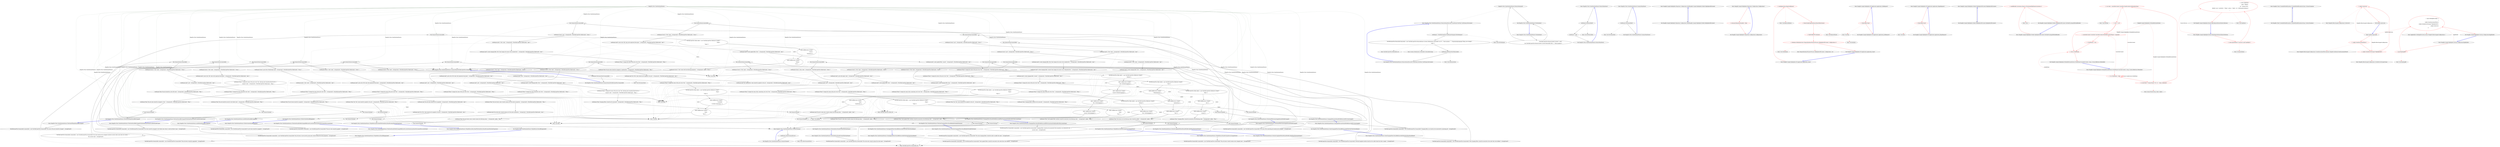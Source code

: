 digraph  {
n219 [label="HangFire.Tests.StateMachineFeature", span=""];
n0 [cluster="HangFire.Tests.StateMachineFeature.FeatureSetup(Microsoft.VisualStudio.TestTools.UnitTesting.TestContext)", label="Entry HangFire.Tests.StateMachineFeature.FeatureSetup(Microsoft.VisualStudio.TestTools.UnitTesting.TestContext)", span="30-30"];
n1 [cluster="HangFire.Tests.StateMachineFeature.FeatureSetup(Microsoft.VisualStudio.TestTools.UnitTesting.TestContext)", label="testRunner = TechTalk.SpecFlow.TestRunnerManager.GetTestRunner()", span="32-32"];
n2 [cluster="HangFire.Tests.StateMachineFeature.FeatureSetup(Microsoft.VisualStudio.TestTools.UnitTesting.TestContext)", label="TechTalk.SpecFlow.FeatureInfo featureInfo = new TechTalk.SpecFlow.FeatureInfo(new System.Globalization.CultureInfo(''en-US''), ''State machine'', '''', ProgrammingLanguage.CSharp, new string[] {\r\n                        ''redis''})", span="33-34"];
n5 [cluster="Unk.GetTestRunner", label="Entry Unk.GetTestRunner", span=""];
n3 [cluster="HangFire.Tests.StateMachineFeature.FeatureSetup(Microsoft.VisualStudio.TestTools.UnitTesting.TestContext)", label="testRunner.OnFeatureStart(featureInfo)", span="35-35"];
n6 [cluster="TechTalk.SpecFlow.FeatureInfo.cstr", label="Entry TechTalk.SpecFlow.FeatureInfo.cstr", span=""];
n7 [cluster="System.Globalization.CultureInfo.CultureInfo(string)", label="Entry System.Globalization.CultureInfo.CultureInfo(string)", span="0-0"];
n4 [cluster="HangFire.Tests.StateMachineFeature.FeatureSetup(Microsoft.VisualStudio.TestTools.UnitTesting.TestContext)", label="Exit HangFire.Tests.StateMachineFeature.FeatureSetup(Microsoft.VisualStudio.TestTools.UnitTesting.TestContext)", span="30-30"];
n8 [cluster="Unk.OnFeatureStart", label="Entry Unk.OnFeatureStart", span=""];
n9 [cluster="HangFire.Tests.StateMachineFeature.FeatureTearDown()", label="Entry HangFire.Tests.StateMachineFeature.FeatureTearDown()", span="39-39"];
n10 [cluster="HangFire.Tests.StateMachineFeature.FeatureTearDown()", label="testRunner.OnFeatureEnd()", span="41-41"];
n11 [cluster="HangFire.Tests.StateMachineFeature.FeatureTearDown()", label="testRunner = null", span="42-42"];
n13 [cluster="Unk.OnFeatureEnd", label="Entry Unk.OnFeatureEnd", span=""];
n12 [cluster="HangFire.Tests.StateMachineFeature.FeatureTearDown()", label="Exit HangFire.Tests.StateMachineFeature.FeatureTearDown()", span="39-39"];
n14 [cluster="HangFire.Tests.StateMachineFeature.TestInitialize()", label="Entry HangFire.Tests.StateMachineFeature.TestInitialize()", span="46-46"];
n15 [cluster="HangFire.Tests.StateMachineFeature.TestInitialize()", label="((TechTalk.SpecFlow.FeatureContext.Current != null) \r\n                        && (TechTalk.SpecFlow.FeatureContext.Current.FeatureInfo.Title != ''State machine''))", span="48-49"];
n16 [cluster="HangFire.Tests.StateMachineFeature.TestInitialize()", label="HangFire.Tests.StateMachineFeature.FeatureSetup(null)", span="51-51"];
n17 [cluster="HangFire.Tests.StateMachineFeature.TestInitialize()", label="Exit HangFire.Tests.StateMachineFeature.TestInitialize()", span="46-46"];
n18 [cluster="HangFire.Tests.StateMachineFeature.ScenarioTearDown()", label="Entry HangFire.Tests.StateMachineFeature.ScenarioTearDown()", span="56-56"];
n19 [cluster="HangFire.Tests.StateMachineFeature.ScenarioTearDown()", label="testRunner.OnScenarioEnd()", span="58-58"];
n20 [cluster="HangFire.Tests.StateMachineFeature.ScenarioTearDown()", label="Exit HangFire.Tests.StateMachineFeature.ScenarioTearDown()", span="56-56"];
n21 [cluster="Unk.OnScenarioEnd", label="Entry Unk.OnScenarioEnd", span=""];
n22 [cluster="HangFire.Tests.StateMachineFeature.ScenarioSetup(TechTalk.SpecFlow.ScenarioInfo)", label="Entry HangFire.Tests.StateMachineFeature.ScenarioSetup(TechTalk.SpecFlow.ScenarioInfo)", span="61-61"];
n23 [cluster="HangFire.Tests.StateMachineFeature.ScenarioSetup(TechTalk.SpecFlow.ScenarioInfo)", label="testRunner.OnScenarioStart(scenarioInfo)", span="63-63"];
n24 [cluster="HangFire.Tests.StateMachineFeature.ScenarioSetup(TechTalk.SpecFlow.ScenarioInfo)", label="Exit HangFire.Tests.StateMachineFeature.ScenarioSetup(TechTalk.SpecFlow.ScenarioInfo)", span="61-61"];
n25 [cluster="Unk.OnScenarioStart", label="Entry Unk.OnScenarioStart", span=""];
n26 [cluster="HangFire.Tests.StateMachineFeature.ScenarioCleanup()", label="Entry HangFire.Tests.StateMachineFeature.ScenarioCleanup()", span="66-66"];
n27 [cluster="HangFire.Tests.StateMachineFeature.ScenarioCleanup()", label="testRunner.CollectScenarioErrors()", span="68-68"];
n28 [cluster="HangFire.Tests.StateMachineFeature.ScenarioCleanup()", label="Exit HangFire.Tests.StateMachineFeature.ScenarioCleanup()", span="66-66"];
n29 [cluster="Unk.CollectScenarioErrors", label="Entry Unk.CollectScenarioErrors", span=""];
n30 [cluster="HangFire.Tests.StateMachineFeature.TheStateOfTheJobShouldBeChanged()", label="Entry HangFire.Tests.StateMachineFeature.TheStateOfTheJobShouldBeChanged()", span="75-75"];
n31 [cluster="HangFire.Tests.StateMachineFeature.TheStateOfTheJobShouldBeChanged()", label="TechTalk.SpecFlow.ScenarioInfo scenarioInfo = new TechTalk.SpecFlow.ScenarioInfo(''The state of the job should be changed'', ((string[])(null)))", span="77-77"];
n32 [cluster="HangFire.Tests.StateMachineFeature.TheStateOfTheJobShouldBeChanged()", label="this.ScenarioSetup(scenarioInfo)", span="79-79"];
n39 [cluster="TechTalk.SpecFlow.ScenarioInfo.cstr", label="Entry TechTalk.SpecFlow.ScenarioInfo.cstr", span=""];
n33 [cluster="HangFire.Tests.StateMachineFeature.TheStateOfTheJobShouldBeChanged()", label="testRunner.Given(''a \'Test\' state'', ((string)(null)), ((TechTalk.SpecFlow.Table)(null)), ''Given '')", span="81-81"];
n34 [cluster="HangFire.Tests.StateMachineFeature.TheStateOfTheJobShouldBeChanged()", label="testRunner.And(''a job'', ((string)(null)), ((TechTalk.SpecFlow.Table)(null)), ''And '')", span="83-83"];
n40 [cluster="Unk.Given", label="Entry Unk.Given", span=""];
n35 [cluster="HangFire.Tests.StateMachineFeature.TheStateOfTheJobShouldBeChanged()", label="testRunner.When(''I change the state of the job to the \'Test\''', ((string)(null)), ((TechTalk.SpecFlow.Table)(null)), ''When '')", span="85-85"];
n41 [cluster="Unk.And", label="Entry Unk.And", span=""];
n36 [cluster="HangFire.Tests.StateMachineFeature.TheStateOfTheJobShouldBeChanged()", label="testRunner.Then(''the job state should be changed to \'Test\''', ((string)(null)), ((TechTalk.SpecFlow.Table)(null)), ''Then '')", span="87-87"];
n42 [cluster="Unk.When", label="Entry Unk.When", span=""];
n37 [cluster="HangFire.Tests.StateMachineFeature.TheStateOfTheJobShouldBeChanged()", label="this.ScenarioCleanup()", span="89-89"];
n43 [cluster="Unk.Then", label="Entry Unk.Then", span=""];
n38 [cluster="HangFire.Tests.StateMachineFeature.TheStateOfTheJobShouldBeChanged()", label="Exit HangFire.Tests.StateMachineFeature.TheStateOfTheJobShouldBeChanged()", span="75-75"];
n44 [cluster="HangFire.Tests.StateMachineFeature.TheNewStateShouldBeApplied()", label="Entry HangFire.Tests.StateMachineFeature.TheNewStateShouldBeApplied()", span="96-96"];
n45 [cluster="HangFire.Tests.StateMachineFeature.TheNewStateShouldBeApplied()", label="TechTalk.SpecFlow.ScenarioInfo scenarioInfo = new TechTalk.SpecFlow.ScenarioInfo(''The new state should be applied'', ((string[])(null)))", span="98-98"];
n46 [cluster="HangFire.Tests.StateMachineFeature.TheNewStateShouldBeApplied()", label="this.ScenarioSetup(scenarioInfo)", span="100-100"];
n47 [cluster="HangFire.Tests.StateMachineFeature.TheNewStateShouldBeApplied()", label="testRunner.Given(''a \'Test\' state'', ((string)(null)), ((TechTalk.SpecFlow.Table)(null)), ''Given '')", span="102-102"];
n48 [cluster="HangFire.Tests.StateMachineFeature.TheNewStateShouldBeApplied()", label="testRunner.And(''a job'', ((string)(null)), ((TechTalk.SpecFlow.Table)(null)), ''And '')", span="104-104"];
n49 [cluster="HangFire.Tests.StateMachineFeature.TheNewStateShouldBeApplied()", label="testRunner.When(''I change the state of the job to the \'Test\''', ((string)(null)), ((TechTalk.SpecFlow.Table)(null)), ''When '')", span="106-106"];
n50 [cluster="HangFire.Tests.StateMachineFeature.TheNewStateShouldBeApplied()", label="testRunner.Then(''the \'Test\' state should be applied to the job'', ((string)(null)), ((TechTalk.SpecFlow.Table)(null)), ''Then '')", span="108-108"];
n51 [cluster="HangFire.Tests.StateMachineFeature.TheNewStateShouldBeApplied()", label="this.ScenarioCleanup()", span="110-110"];
n52 [cluster="HangFire.Tests.StateMachineFeature.TheNewStateShouldBeApplied()", label="Exit HangFire.Tests.StateMachineFeature.TheNewStateShouldBeApplied()", span="96-96"];
n53 [cluster="HangFire.Tests.StateMachineFeature.AnOldStateShouldBeUnapplied()", label="Entry HangFire.Tests.StateMachineFeature.AnOldStateShouldBeUnapplied()", span="117-117"];
n54 [cluster="HangFire.Tests.StateMachineFeature.AnOldStateShouldBeUnapplied()", label="TechTalk.SpecFlow.ScenarioInfo scenarioInfo = new TechTalk.SpecFlow.ScenarioInfo(''An old state should be unapplied'', ((string[])(null)))", span="119-119"];
n55 [cluster="HangFire.Tests.StateMachineFeature.AnOldStateShouldBeUnapplied()", label="this.ScenarioSetup(scenarioInfo)", span="121-121"];
n56 [cluster="HangFire.Tests.StateMachineFeature.AnOldStateShouldBeUnapplied()", label="testRunner.Given(''a \'Test\' state'', ((string)(null)), ((TechTalk.SpecFlow.Table)(null)), ''Given '')", span="123-123"];
n57 [cluster="HangFire.Tests.StateMachineFeature.AnOldStateShouldBeUnapplied()", label="testRunner.And(''a job in the \'Old\' state with registered descriptor'', ((string)(null)), ((TechTalk.SpecFlow.Table)(null)), ''And '')", span="125-125"];
n58 [cluster="HangFire.Tests.StateMachineFeature.AnOldStateShouldBeUnapplied()", label="testRunner.When(''I change the state of the job to the \'Test\''', ((string)(null)), ((TechTalk.SpecFlow.Table)(null)), ''When '')", span="127-127"];
n59 [cluster="HangFire.Tests.StateMachineFeature.AnOldStateShouldBeUnapplied()", label="testRunner.Then(''the old state should be unapplied'', ((string)(null)), ((TechTalk.SpecFlow.Table)(null)), ''Then '')", span="129-129"];
n60 [cluster="HangFire.Tests.StateMachineFeature.AnOldStateShouldBeUnapplied()", label="this.ScenarioCleanup()", span="131-131"];
n61 [cluster="HangFire.Tests.StateMachineFeature.AnOldStateShouldBeUnapplied()", label="Exit HangFire.Tests.StateMachineFeature.AnOldStateShouldBeUnapplied()", span="117-117"];
n62 [cluster="HangFire.Tests.StateMachineFeature.TheStateEntryShouldContainTheStateName()", label="Entry HangFire.Tests.StateMachineFeature.TheStateEntryShouldContainTheStateName()", span="138-138"];
n63 [cluster="HangFire.Tests.StateMachineFeature.TheStateEntryShouldContainTheStateName()", label="TechTalk.SpecFlow.ScenarioInfo scenarioInfo = new TechTalk.SpecFlow.ScenarioInfo(''The state entry should contain the state name'', ((string[])(null)))", span="140-140"];
n64 [cluster="HangFire.Tests.StateMachineFeature.TheStateEntryShouldContainTheStateName()", label="this.ScenarioSetup(scenarioInfo)", span="142-142"];
n65 [cluster="HangFire.Tests.StateMachineFeature.TheStateEntryShouldContainTheStateName()", label="testRunner.Given(''a \'Test\' state'', ((string)(null)), ((TechTalk.SpecFlow.Table)(null)), ''Given '')", span="144-144"];
n66 [cluster="HangFire.Tests.StateMachineFeature.TheStateEntryShouldContainTheStateName()", label="testRunner.And(''a job'', ((string)(null)), ((TechTalk.SpecFlow.Table)(null)), ''And '')", span="146-146"];
n67 [cluster="HangFire.Tests.StateMachineFeature.TheStateEntryShouldContainTheStateName()", label="testRunner.When(''I change the state of the job to the \'Test\''', ((string)(null)), ((TechTalk.SpecFlow.Table)(null)), ''When '')", span="148-148"];
n68 [cluster="HangFire.Tests.StateMachineFeature.TheStateEntryShouldContainTheStateName()", label="TechTalk.SpecFlow.Table table1 = new TechTalk.SpecFlow.Table(new string[] {\r\n                        ''Name'',\r\n                        ''Value''})", span="150-152"];
n69 [cluster="HangFire.Tests.StateMachineFeature.TheStateEntryShouldContainTheStateName()", label="table1.AddRow(new string[] {\r\n                        ''State'',\r\n                        ''Test''})", span="153-155"];
n73 [cluster="TechTalk.SpecFlow.Table.cstr", label="Entry TechTalk.SpecFlow.Table.cstr", span=""];
n70 [cluster="HangFire.Tests.StateMachineFeature.TheStateEntryShouldContainTheStateName()", label="testRunner.Then(''the job\'s state entry should contain the following items:'', ((string)(null)), table1, ''Then '')", span="157-157"];
n74 [cluster="Unk.AddRow", label="Entry Unk.AddRow", span=""];
n71 [cluster="HangFire.Tests.StateMachineFeature.TheStateEntryShouldContainTheStateName()", label="this.ScenarioCleanup()", span="159-159"];
n72 [cluster="HangFire.Tests.StateMachineFeature.TheStateEntryShouldContainTheStateName()", label="Exit HangFire.Tests.StateMachineFeature.TheStateEntryShouldContainTheStateName()", span="138-138"];
n75 [cluster="HangFire.Tests.StateMachineFeature.TheJobHistoryShouldBeAppended()", label="Entry HangFire.Tests.StateMachineFeature.TheJobHistoryShouldBeAppended()", span="166-166"];
n76 [cluster="HangFire.Tests.StateMachineFeature.TheJobHistoryShouldBeAppended()", label="TechTalk.SpecFlow.ScenarioInfo scenarioInfo = new TechTalk.SpecFlow.ScenarioInfo(''The job history should be appended'', ((string[])(null)))", span="168-168"];
n77 [cluster="HangFire.Tests.StateMachineFeature.TheJobHistoryShouldBeAppended()", label="this.ScenarioSetup(scenarioInfo)", span="170-170"];
n78 [cluster="HangFire.Tests.StateMachineFeature.TheJobHistoryShouldBeAppended()", label="testRunner.Given(''a \'Test\' state'', ((string)(null)), ((TechTalk.SpecFlow.Table)(null)), ''Given '')", span="172-172"];
n79 [cluster="HangFire.Tests.StateMachineFeature.TheJobHistoryShouldBeAppended()", label="testRunner.And(''a job'', ((string)(null)), ((TechTalk.SpecFlow.Table)(null)), ''And '')", span="174-174"];
n80 [cluster="HangFire.Tests.StateMachineFeature.TheJobHistoryShouldBeAppended()", label="testRunner.When(''I change the state of the job to the \'Test\''', ((string)(null)), ((TechTalk.SpecFlow.Table)(null)), ''When '')", span="176-176"];
n81 [cluster="HangFire.Tests.StateMachineFeature.TheJobHistoryShouldBeAppended()", label="TechTalk.SpecFlow.Table table2 = new TechTalk.SpecFlow.Table(new string[] {\r\n                        ''Name'',\r\n                        ''Value''})", span="178-180"];
n82 [cluster="HangFire.Tests.StateMachineFeature.TheJobHistoryShouldBeAppended()", label="table2.AddRow(new string[] {\r\n                        ''CreatedAt'',\r\n                        ''<UtcNow timestamp>''})", span="181-183"];
n83 [cluster="HangFire.Tests.StateMachineFeature.TheJobHistoryShouldBeAppended()", label="table2.AddRow(new string[] {\r\n                        ''State'',\r\n                        ''Test''})", span="184-186"];
n84 [cluster="HangFire.Tests.StateMachineFeature.TheJobHistoryShouldBeAppended()", label="testRunner.Then(''the last history entry should contain the following items:'', ((string)(null)), table2, ''Then '')", span="188-188"];
n85 [cluster="HangFire.Tests.StateMachineFeature.TheJobHistoryShouldBeAppended()", label="this.ScenarioCleanup()", span="190-190"];
n86 [cluster="HangFire.Tests.StateMachineFeature.TheJobHistoryShouldBeAppended()", label="Exit HangFire.Tests.StateMachineFeature.TheJobHistoryShouldBeAppended()", span="166-166"];
n87 [cluster="HangFire.Tests.StateMachineFeature.TheJobHistoryRecordAndTheStateEntryShouldContainTheStateProperties()", label="Entry HangFire.Tests.StateMachineFeature.TheJobHistoryRecordAndTheStateEntryShouldContainTheStateProperties()", span="197-197"];
n88 [cluster="HangFire.Tests.StateMachineFeature.TheJobHistoryRecordAndTheStateEntryShouldContainTheStateProperties()", label="TechTalk.SpecFlow.ScenarioInfo scenarioInfo = new TechTalk.SpecFlow.ScenarioInfo(''the job history record and the state entry should contain the state properties'', ((string[])(null)))", span="199-199"];
n89 [cluster="HangFire.Tests.StateMachineFeature.TheJobHistoryRecordAndTheStateEntryShouldContainTheStateProperties()", label="this.ScenarioSetup(scenarioInfo)", span="201-201"];
n90 [cluster="HangFire.Tests.StateMachineFeature.TheJobHistoryRecordAndTheStateEntryShouldContainTheStateProperties()", label="TechTalk.SpecFlow.Table table3 = new TechTalk.SpecFlow.Table(new string[] {\r\n                        ''Name'',\r\n                        ''Value''})", span="203-205"];
n91 [cluster="HangFire.Tests.StateMachineFeature.TheJobHistoryRecordAndTheStateEntryShouldContainTheStateProperties()", label="table3.AddRow(new string[] {\r\n                        ''Server'',\r\n                        ''TestServer''})", span="206-208"];
n92 [cluster="HangFire.Tests.StateMachineFeature.TheJobHistoryRecordAndTheStateEntryShouldContainTheStateProperties()", label="table3.AddRow(new string[] {\r\n                        ''Worker'',\r\n                        ''#3''})", span="209-211"];
n93 [cluster="HangFire.Tests.StateMachineFeature.TheJobHistoryRecordAndTheStateEntryShouldContainTheStateProperties()", label="testRunner.Given(''a \'Test\' state with the following properties:'', ((string)(null)), table3, ''Given '')", span="213-213"];
n94 [cluster="HangFire.Tests.StateMachineFeature.TheJobHistoryRecordAndTheStateEntryShouldContainTheStateProperties()", label="testRunner.And(''a job'', ((string)(null)), ((TechTalk.SpecFlow.Table)(null)), ''And '')", span="215-215"];
n95 [cluster="HangFire.Tests.StateMachineFeature.TheJobHistoryRecordAndTheStateEntryShouldContainTheStateProperties()", label="testRunner.When(''I change the state of the job to the \'Test\''', ((string)(null)), ((TechTalk.SpecFlow.Table)(null)), ''When '')", span="217-217"];
n96 [cluster="HangFire.Tests.StateMachineFeature.TheJobHistoryRecordAndTheStateEntryShouldContainTheStateProperties()", label="testRunner.Then(''the last history entry should contain all of the above properties'', ((string)(null)), ((TechTalk.SpecFlow.Table)(null)), ''Then '')", span="219-219"];
n97 [cluster="HangFire.Tests.StateMachineFeature.TheJobHistoryRecordAndTheStateEntryShouldContainTheStateProperties()", label="testRunner.And(''the state entry should contain all of the above properties'', ((string)(null)), ((TechTalk.SpecFlow.Table)(null)), ''And '')", span="221-221"];
n98 [cluster="HangFire.Tests.StateMachineFeature.TheJobHistoryRecordAndTheStateEntryShouldContainTheStateProperties()", label="this.ScenarioCleanup()", span="223-223"];
n99 [cluster="HangFire.Tests.StateMachineFeature.TheJobHistoryRecordAndTheStateEntryShouldContainTheStateProperties()", label="Exit HangFire.Tests.StateMachineFeature.TheJobHistoryRecordAndTheStateEntryShouldContainTheStateProperties()", span="197-197"];
n100 [cluster="HangFire.Tests.StateMachineFeature.TheStateShouldBeChangedToTheFailedStateWhenItCouldNotFindItsType()", label="Entry HangFire.Tests.StateMachineFeature.TheStateShouldBeChangedToTheFailedStateWhenItCouldNotFindItsType()", span="230-230"];
n101 [cluster="HangFire.Tests.StateMachineFeature.TheStateShouldBeChangedToTheFailedStateWhenItCouldNotFindItsType()", label="TechTalk.SpecFlow.ScenarioInfo scenarioInfo = new TechTalk.SpecFlow.ScenarioInfo(''the state should be changed to the Failed state when it could not find its type'', ((string[])(null)))", span="232-232"];
n102 [cluster="HangFire.Tests.StateMachineFeature.TheStateShouldBeChangedToTheFailedStateWhenItCouldNotFindItsType()", label="this.ScenarioSetup(scenarioInfo)", span="234-234"];
n103 [cluster="HangFire.Tests.StateMachineFeature.TheStateShouldBeChangedToTheFailedStateWhenItCouldNotFindItsType()", label="testRunner.Given(''a job of the \'NonExisting\' type'', ((string)(null)), ((TechTalk.SpecFlow.Table)(null)), ''Given '')", span="236-236"];
n104 [cluster="HangFire.Tests.StateMachineFeature.TheStateShouldBeChangedToTheFailedStateWhenItCouldNotFindItsType()", label="testRunner.And(''a \'Test\' state'', ((string)(null)), ((TechTalk.SpecFlow.Table)(null)), ''And '')", span="238-238"];
n105 [cluster="HangFire.Tests.StateMachineFeature.TheStateShouldBeChangedToTheFailedStateWhenItCouldNotFindItsType()", label="testRunner.When(''I change the state of the job to the \'Test\''', ((string)(null)), ((TechTalk.SpecFlow.Table)(null)), ''When '')", span="240-240"];
n106 [cluster="HangFire.Tests.StateMachineFeature.TheStateShouldBeChangedToTheFailedStateWhenItCouldNotFindItsType()", label="testRunner.Then(''the job should be moved to the Failed state'', ((string)(null)), ((TechTalk.SpecFlow.Table)(null)), ''Then '')", span="242-242"];
n107 [cluster="HangFire.Tests.StateMachineFeature.TheStateShouldBeChangedToTheFailedStateWhenItCouldNotFindItsType()", label="this.ScenarioCleanup()", span="244-244"];
n108 [cluster="HangFire.Tests.StateMachineFeature.TheStateShouldBeChangedToTheFailedStateWhenItCouldNotFindItsType()", label="Exit HangFire.Tests.StateMachineFeature.TheStateShouldBeChangedToTheFailedStateWhenItCouldNotFindItsType()", span="230-230"];
n109 [cluster="HangFire.Tests.StateMachineFeature.TheStateShouldNotBeChangedIfAllowedCurrentStatesArrayDoesNotContainTheCurrentState()", label="Entry HangFire.Tests.StateMachineFeature.TheStateShouldNotBeChangedIfAllowedCurrentStatesArrayDoesNotContainTheCurrentState()", span="252-252"];
n110 [cluster="HangFire.Tests.StateMachineFeature.TheStateShouldNotBeChangedIfAllowedCurrentStatesArrayDoesNotContainTheCurrentState()", label="TechTalk.SpecFlow.ScenarioInfo scenarioInfo = new TechTalk.SpecFlow.ScenarioInfo(''the state should not be changed if allowed current states array does not contain '' +\r\n                    ''the current state'', ((string[])(null)))", span="254-255"];
n111 [cluster="HangFire.Tests.StateMachineFeature.TheStateShouldNotBeChangedIfAllowedCurrentStatesArrayDoesNotContainTheCurrentState()", label="this.ScenarioSetup(scenarioInfo)", span="257-257"];
n112 [cluster="HangFire.Tests.StateMachineFeature.TheStateShouldNotBeChangedIfAllowedCurrentStatesArrayDoesNotContainTheCurrentState()", label="testRunner.Given(''a \'Test\' state'', ((string)(null)), ((TechTalk.SpecFlow.Table)(null)), ''Given '')", span="259-259"];
n113 [cluster="HangFire.Tests.StateMachineFeature.TheStateShouldNotBeChangedIfAllowedCurrentStatesArrayDoesNotContainTheCurrentState()", label="testRunner.And(''a job in the \'Old\' state with registered descriptor'', ((string)(null)), ((TechTalk.SpecFlow.Table)(null)), ''And '')", span="261-261"];
n114 [cluster="HangFire.Tests.StateMachineFeature.TheStateShouldNotBeChangedIfAllowedCurrentStatesArrayDoesNotContainTheCurrentState()", label="testRunner.When(''I change the state of the job to the \'Test\' allowing only transition from the \'En'' +\r\n                    ''queued\' state'', ((string)(null)), ((TechTalk.SpecFlow.Table)(null)), ''When '')", span="263-264"];
n115 [cluster="HangFire.Tests.StateMachineFeature.TheStateShouldNotBeChangedIfAllowedCurrentStatesArrayDoesNotContainTheCurrentState()", label="testRunner.Then(''the job should be in the Old state'', ((string)(null)), ((TechTalk.SpecFlow.Table)(null)), ''Then '')", span="266-266"];
n116 [cluster="HangFire.Tests.StateMachineFeature.TheStateShouldNotBeChangedIfAllowedCurrentStatesArrayDoesNotContainTheCurrentState()", label="testRunner.And(''the old state should not be unapplied'', ((string)(null)), ((TechTalk.SpecFlow.Table)(null)), ''And '')", span="268-268"];
n117 [cluster="HangFire.Tests.StateMachineFeature.TheStateShouldNotBeChangedIfAllowedCurrentStatesArrayDoesNotContainTheCurrentState()", label="testRunner.And(''the \'Test\' state should not be applied to the job'', ((string)(null)), ((TechTalk.SpecFlow.Table)(null)), ''And '')", span="270-270"];
n118 [cluster="HangFire.Tests.StateMachineFeature.TheStateShouldNotBeChangedIfAllowedCurrentStatesArrayDoesNotContainTheCurrentState()", label="this.ScenarioCleanup()", span="272-272"];
n119 [cluster="HangFire.Tests.StateMachineFeature.TheStateShouldNotBeChangedIfAllowedCurrentStatesArrayDoesNotContainTheCurrentState()", label="Exit HangFire.Tests.StateMachineFeature.TheStateShouldNotBeChangedIfAllowedCurrentStatesArrayDoesNotContainTheCurrentState()", span="252-252"];
n120 [cluster="HangFire.Tests.StateMachineFeature.StateChangingFiltersShouldBeExecutedInTheOrderTheyWereDefined()", label="Entry HangFire.Tests.StateMachineFeature.StateChangingFiltersShouldBeExecutedInTheOrderTheyWereDefined()", span="279-279"];
n121 [cluster="HangFire.Tests.StateMachineFeature.StateChangingFiltersShouldBeExecutedInTheOrderTheyWereDefined()", label="TechTalk.SpecFlow.ScenarioInfo scenarioInfo = new TechTalk.SpecFlow.ScenarioInfo(''State changing filters should be executed in the order they were defined'', ((string[])(null)))", span="281-281"];
n122 [cluster="HangFire.Tests.StateMachineFeature.StateChangingFiltersShouldBeExecutedInTheOrderTheyWereDefined()", label="this.ScenarioSetup(scenarioInfo)", span="283-283"];
n123 [cluster="HangFire.Tests.StateMachineFeature.StateChangingFiltersShouldBeExecutedInTheOrderTheyWereDefined()", label="testRunner.Given(''a job'', ((string)(null)), ((TechTalk.SpecFlow.Table)(null)), ''Given '')", span="285-285"];
n124 [cluster="HangFire.Tests.StateMachineFeature.StateChangingFiltersShouldBeExecutedInTheOrderTheyWereDefined()", label="testRunner.And(''a \'Test\' state'', ((string)(null)), ((TechTalk.SpecFlow.Table)(null)), ''And '')", span="287-287"];
n125 [cluster="HangFire.Tests.StateMachineFeature.StateChangingFiltersShouldBeExecutedInTheOrderTheyWereDefined()", label="testRunner.And(''a state changing filter \'first\''', ((string)(null)), ((TechTalk.SpecFlow.Table)(null)), ''And '')", span="289-289"];
n126 [cluster="HangFire.Tests.StateMachineFeature.StateChangingFiltersShouldBeExecutedInTheOrderTheyWereDefined()", label="testRunner.And(''a state changing filter \'second\''', ((string)(null)), ((TechTalk.SpecFlow.Table)(null)), ''And '')", span="291-291"];
n127 [cluster="HangFire.Tests.StateMachineFeature.StateChangingFiltersShouldBeExecutedInTheOrderTheyWereDefined()", label="testRunner.When(''I change the state of the job to the \'Test\''', ((string)(null)), ((TechTalk.SpecFlow.Table)(null)), ''When '')", span="293-293"];
n128 [cluster="HangFire.Tests.StateMachineFeature.StateChangingFiltersShouldBeExecutedInTheOrderTheyWereDefined()", label="TechTalk.SpecFlow.Table table4 = new TechTalk.SpecFlow.Table(new string[] {\r\n                        ''Filter''})", span="295-296"];
n129 [cluster="HangFire.Tests.StateMachineFeature.StateChangingFiltersShouldBeExecutedInTheOrderTheyWereDefined()", label="table4.AddRow(new string[] {\r\n                        ''first''})", span="297-298"];
n130 [cluster="HangFire.Tests.StateMachineFeature.StateChangingFiltersShouldBeExecutedInTheOrderTheyWereDefined()", label="table4.AddRow(new string[] {\r\n                        ''second''})", span="299-300"];
n131 [cluster="HangFire.Tests.StateMachineFeature.StateChangingFiltersShouldBeExecutedInTheOrderTheyWereDefined()", label="testRunner.Then(''changing filters should be executed in the following order:'', ((string)(null)), table4, ''Then '')", span="302-302"];
n132 [cluster="HangFire.Tests.StateMachineFeature.StateChangingFiltersShouldBeExecutedInTheOrderTheyWereDefined()", label="this.ScenarioCleanup()", span="304-304"];
n133 [cluster="HangFire.Tests.StateMachineFeature.StateChangingFiltersShouldBeExecutedInTheOrderTheyWereDefined()", label="Exit HangFire.Tests.StateMachineFeature.StateChangingFiltersShouldBeExecutedInTheOrderTheyWereDefined()", span="279-279"];
n134 [cluster="HangFire.Tests.StateMachineFeature.TheStateChangingFiltersShouldBeAbleToModifyTheState()", label="Entry HangFire.Tests.StateMachineFeature.TheStateChangingFiltersShouldBeAbleToModifyTheState()", span="311-311"];
n135 [cluster="HangFire.Tests.StateMachineFeature.TheStateChangingFiltersShouldBeAbleToModifyTheState()", label="TechTalk.SpecFlow.ScenarioInfo scenarioInfo = new TechTalk.SpecFlow.ScenarioInfo(''The state changing filters should be able to modify the state'', ((string[])(null)))", span="313-313"];
n136 [cluster="HangFire.Tests.StateMachineFeature.TheStateChangingFiltersShouldBeAbleToModifyTheState()", label="this.ScenarioSetup(scenarioInfo)", span="315-315"];
n137 [cluster="HangFire.Tests.StateMachineFeature.TheStateChangingFiltersShouldBeAbleToModifyTheState()", label="testRunner.Given(''a job'', ((string)(null)), ((TechTalk.SpecFlow.Table)(null)), ''Given '')", span="317-317"];
n138 [cluster="HangFire.Tests.StateMachineFeature.TheStateChangingFiltersShouldBeAbleToModifyTheState()", label="testRunner.And(''a \'Test\' state'', ((string)(null)), ((TechTalk.SpecFlow.Table)(null)), ''And '')", span="319-319"];
n139 [cluster="HangFire.Tests.StateMachineFeature.TheStateChangingFiltersShouldBeAbleToModifyTheState()", label="testRunner.And(''a state changing filter \'first\' that changes the state to the \'AnotherTest\''', ((string)(null)), ((TechTalk.SpecFlow.Table)(null)), ''And '')", span="321-321"];
n140 [cluster="HangFire.Tests.StateMachineFeature.TheStateChangingFiltersShouldBeAbleToModifyTheState()", label="testRunner.When(''I change the state of the job to the \'Test\''', ((string)(null)), ((TechTalk.SpecFlow.Table)(null)), ''When '')", span="323-323"];
n141 [cluster="HangFire.Tests.StateMachineFeature.TheStateChangingFiltersShouldBeAbleToModifyTheState()", label="testRunner.Then(''the job state should be changed to \'AnotherTest\''', ((string)(null)), ((TechTalk.SpecFlow.Table)(null)), ''Then '')", span="325-325"];
n142 [cluster="HangFire.Tests.StateMachineFeature.TheStateChangingFiltersShouldBeAbleToModifyTheState()", label="testRunner.And(''the \'Test\' state should not be applied to the job'', ((string)(null)), ((TechTalk.SpecFlow.Table)(null)), ''And '')", span="327-327"];
n143 [cluster="HangFire.Tests.StateMachineFeature.TheStateChangingFiltersShouldBeAbleToModifyTheState()", label="testRunner.And(''the \'AnotherTest\' state should be applied to the job'', ((string)(null)), ((TechTalk.SpecFlow.Table)(null)), ''And '')", span="329-329"];
n144 [cluster="HangFire.Tests.StateMachineFeature.TheStateChangingFiltersShouldBeAbleToModifyTheState()", label="TechTalk.SpecFlow.Table table5 = new TechTalk.SpecFlow.Table(new string[] {\r\n                        ''Name'',\r\n                        ''Value''})", span="331-333"];
n145 [cluster="HangFire.Tests.StateMachineFeature.TheStateChangingFiltersShouldBeAbleToModifyTheState()", label="table5.AddRow(new string[] {\r\n                        ''State'',\r\n                        ''AnotherTest''})", span="334-336"];
n146 [cluster="HangFire.Tests.StateMachineFeature.TheStateChangingFiltersShouldBeAbleToModifyTheState()", label="testRunner.And(''the job\'s state entry should contain the following items:'', ((string)(null)), table5, ''And '')", span="338-338"];
n147 [cluster="HangFire.Tests.StateMachineFeature.TheStateChangingFiltersShouldBeAbleToModifyTheState()", label="this.ScenarioCleanup()", span="340-340"];
n148 [cluster="HangFire.Tests.StateMachineFeature.TheStateChangingFiltersShouldBeAbleToModifyTheState()", label="Exit HangFire.Tests.StateMachineFeature.TheStateChangingFiltersShouldBeAbleToModifyTheState()", span="311-311"];
n149 [cluster="HangFire.Tests.StateMachineFeature.TheJobHistoryShouldContainEveryChangedState()", label="Entry HangFire.Tests.StateMachineFeature.TheJobHistoryShouldContainEveryChangedState()", span="347-347"];
n150 [cluster="HangFire.Tests.StateMachineFeature.TheJobHistoryShouldContainEveryChangedState()", label="TechTalk.SpecFlow.ScenarioInfo scenarioInfo = new TechTalk.SpecFlow.ScenarioInfo(''The job history should contain every changed state'', ((string[])(null)))", span="349-349"];
n151 [cluster="HangFire.Tests.StateMachineFeature.TheJobHistoryShouldContainEveryChangedState()", label="this.ScenarioSetup(scenarioInfo)", span="351-351"];
n152 [cluster="HangFire.Tests.StateMachineFeature.TheJobHistoryShouldContainEveryChangedState()", label="testRunner.Given(''a job'', ((string)(null)), ((TechTalk.SpecFlow.Table)(null)), ''Given '')", span="353-353"];
n153 [cluster="HangFire.Tests.StateMachineFeature.TheJobHistoryShouldContainEveryChangedState()", label="testRunner.And(''a \'Test\' state'', ((string)(null)), ((TechTalk.SpecFlow.Table)(null)), ''And '')", span="355-355"];
n154 [cluster="HangFire.Tests.StateMachineFeature.TheJobHistoryShouldContainEveryChangedState()", label="testRunner.And(''a state changing filter \'first\' that changes the state to the \'AnotherTest\''', ((string)(null)), ((TechTalk.SpecFlow.Table)(null)), ''And '')", span="357-357"];
n155 [cluster="HangFire.Tests.StateMachineFeature.TheJobHistoryShouldContainEveryChangedState()", label="testRunner.And(''a state changing filter \'second\' that changes the state to the \'YetAnotherTest\''', ((string)(null)), ((TechTalk.SpecFlow.Table)(null)), ''And '')", span="359-359"];
n156 [cluster="HangFire.Tests.StateMachineFeature.TheJobHistoryShouldContainEveryChangedState()", label="testRunner.When(''I change the state of the job to the \'Test\''', ((string)(null)), ((TechTalk.SpecFlow.Table)(null)), ''When '')", span="361-361"];
n157 [cluster="HangFire.Tests.StateMachineFeature.TheJobHistoryShouldContainEveryChangedState()", label="TechTalk.SpecFlow.Table table6 = new TechTalk.SpecFlow.Table(new string[] {\r\n                        ''State''})", span="363-364"];
n158 [cluster="HangFire.Tests.StateMachineFeature.TheJobHistoryShouldContainEveryChangedState()", label="table6.AddRow(new string[] {\r\n                        ''YetAnotherTest''})", span="365-366"];
n159 [cluster="HangFire.Tests.StateMachineFeature.TheJobHistoryShouldContainEveryChangedState()", label="table6.AddRow(new string[] {\r\n                        ''AnotherTest''})", span="367-368"];
n160 [cluster="HangFire.Tests.StateMachineFeature.TheJobHistoryShouldContainEveryChangedState()", label="table6.AddRow(new string[] {\r\n                        ''Test''})", span="369-370"];
n161 [cluster="HangFire.Tests.StateMachineFeature.TheJobHistoryShouldContainEveryChangedState()", label="testRunner.Then(''the history for the following states should be added:'', ((string)(null)), table6, ''Then '')", span="372-372"];
n162 [cluster="HangFire.Tests.StateMachineFeature.TheJobHistoryShouldContainEveryChangedState()", label="this.ScenarioCleanup()", span="374-374"];
n163 [cluster="HangFire.Tests.StateMachineFeature.TheJobHistoryShouldContainEveryChangedState()", label="Exit HangFire.Tests.StateMachineFeature.TheJobHistoryShouldContainEveryChangedState()", span="347-347"];
n164 [cluster="HangFire.Tests.StateMachineFeature.TheStateOfTheUnexistingJobShouldNotBeChanged()", label="Entry HangFire.Tests.StateMachineFeature.TheStateOfTheUnexistingJobShouldNotBeChanged()", span="381-381"];
n165 [cluster="HangFire.Tests.StateMachineFeature.TheStateOfTheUnexistingJobShouldNotBeChanged()", label="TechTalk.SpecFlow.ScenarioInfo scenarioInfo = new TechTalk.SpecFlow.ScenarioInfo(''The state of the unexisting job should not be changed'', ((string[])(null)))", span="383-383"];
n166 [cluster="HangFire.Tests.StateMachineFeature.TheStateOfTheUnexistingJobShouldNotBeChanged()", label="this.ScenarioSetup(scenarioInfo)", span="385-385"];
n167 [cluster="HangFire.Tests.StateMachineFeature.TheStateOfTheUnexistingJobShouldNotBeChanged()", label="testRunner.Given(''a \'Test\' state'', ((string)(null)), ((TechTalk.SpecFlow.Table)(null)), ''Given '')", span="387-387"];
n168 [cluster="HangFire.Tests.StateMachineFeature.TheStateOfTheUnexistingJobShouldNotBeChanged()", label="testRunner.When(''I change the state of the \'unexisting\' job to the \'Test\''', ((string)(null)), ((TechTalk.SpecFlow.Table)(null)), ''When '')", span="389-389"];
n169 [cluster="HangFire.Tests.StateMachineFeature.TheStateOfTheUnexistingJobShouldNotBeChanged()", label="testRunner.Then(''the \'Test\' state should not be applied to the job'', ((string)(null)), ((TechTalk.SpecFlow.Table)(null)), ''Then '')", span="391-391"];
n170 [cluster="HangFire.Tests.StateMachineFeature.TheStateOfTheUnexistingJobShouldNotBeChanged()", label="this.ScenarioCleanup()", span="393-393"];
n171 [cluster="HangFire.Tests.StateMachineFeature.TheStateOfTheUnexistingJobShouldNotBeChanged()", label="Exit HangFire.Tests.StateMachineFeature.TheStateOfTheUnexistingJobShouldNotBeChanged()", span="381-381"];
n172 [cluster="HangFire.Tests.StateMachineFeature.ChangingFiltersAreShouldNotBeExecutedForUnexistingJob()", label="Entry HangFire.Tests.StateMachineFeature.ChangingFiltersAreShouldNotBeExecutedForUnexistingJob()", span="400-400"];
n173 [cluster="HangFire.Tests.StateMachineFeature.ChangingFiltersAreShouldNotBeExecutedForUnexistingJob()", label="TechTalk.SpecFlow.ScenarioInfo scenarioInfo = new TechTalk.SpecFlow.ScenarioInfo(''Changing filters are should not be executed for unexisting job'', ((string[])(null)))", span="402-402"];
n174 [cluster="HangFire.Tests.StateMachineFeature.ChangingFiltersAreShouldNotBeExecutedForUnexistingJob()", label="this.ScenarioSetup(scenarioInfo)", span="404-404"];
n175 [cluster="HangFire.Tests.StateMachineFeature.ChangingFiltersAreShouldNotBeExecutedForUnexistingJob()", label="testRunner.Given(''a \'Test\' state'', ((string)(null)), ((TechTalk.SpecFlow.Table)(null)), ''Given '')", span="406-406"];
n176 [cluster="HangFire.Tests.StateMachineFeature.ChangingFiltersAreShouldNotBeExecutedForUnexistingJob()", label="testRunner.And(''a state changing filter \'first\''', ((string)(null)), ((TechTalk.SpecFlow.Table)(null)), ''And '')", span="408-408"];
n177 [cluster="HangFire.Tests.StateMachineFeature.ChangingFiltersAreShouldNotBeExecutedForUnexistingJob()", label="testRunner.When(''I change the state of the \'unexisting\' job to the \'Test\''', ((string)(null)), ((TechTalk.SpecFlow.Table)(null)), ''When '')", span="410-410"];
n178 [cluster="HangFire.Tests.StateMachineFeature.ChangingFiltersAreShouldNotBeExecutedForUnexistingJob()", label="testRunner.Then(''changing filters should not be executed'', ((string)(null)), ((TechTalk.SpecFlow.Table)(null)), ''Then '')", span="412-412"];
n179 [cluster="HangFire.Tests.StateMachineFeature.ChangingFiltersAreShouldNotBeExecutedForUnexistingJob()", label="this.ScenarioCleanup()", span="414-414"];
n180 [cluster="HangFire.Tests.StateMachineFeature.ChangingFiltersAreShouldNotBeExecutedForUnexistingJob()", label="Exit HangFire.Tests.StateMachineFeature.ChangingFiltersAreShouldNotBeExecutedForUnexistingJob()", span="400-400"];
n181 [cluster="HangFire.Tests.StateMachineFeature.ChangingFiltersShouldNotBeExecutedIfTheTransitionIsNotAllowedForTheCurrentState()", label="Entry HangFire.Tests.StateMachineFeature.ChangingFiltersShouldNotBeExecutedIfTheTransitionIsNotAllowedForTheCurrentState()", span="422-422"];
n182 [cluster="HangFire.Tests.StateMachineFeature.ChangingFiltersShouldNotBeExecutedIfTheTransitionIsNotAllowedForTheCurrentState()", label="TechTalk.SpecFlow.ScenarioInfo scenarioInfo = new TechTalk.SpecFlow.ScenarioInfo(''Changing filters should not be executed if the transition is not allowed for the '' +\r\n                    ''current state'', ((string[])(null)))", span="424-425"];
n183 [cluster="HangFire.Tests.StateMachineFeature.ChangingFiltersShouldNotBeExecutedIfTheTransitionIsNotAllowedForTheCurrentState()", label="this.ScenarioSetup(scenarioInfo)", span="427-427"];
n184 [cluster="HangFire.Tests.StateMachineFeature.ChangingFiltersShouldNotBeExecutedIfTheTransitionIsNotAllowedForTheCurrentState()", label="testRunner.Given(''a \'Test\' state'', ((string)(null)), ((TechTalk.SpecFlow.Table)(null)), ''Given '')", span="429-429"];
n185 [cluster="HangFire.Tests.StateMachineFeature.ChangingFiltersShouldNotBeExecutedIfTheTransitionIsNotAllowedForTheCurrentState()", label="testRunner.And(''a job in the \'Old\' state with registered descriptor'', ((string)(null)), ((TechTalk.SpecFlow.Table)(null)), ''And '')", span="431-431"];
n186 [cluster="HangFire.Tests.StateMachineFeature.ChangingFiltersShouldNotBeExecutedIfTheTransitionIsNotAllowedForTheCurrentState()", label="testRunner.And(''a state changing filter \'first\''', ((string)(null)), ((TechTalk.SpecFlow.Table)(null)), ''And '')", span="433-433"];
n187 [cluster="HangFire.Tests.StateMachineFeature.ChangingFiltersShouldNotBeExecutedIfTheTransitionIsNotAllowedForTheCurrentState()", label="testRunner.When(''I change the state of the job to the \'Test\' allowing only transition from the \'En'' +\r\n                    ''queued\' state'', ((string)(null)), ((TechTalk.SpecFlow.Table)(null)), ''When '')", span="435-436"];
n188 [cluster="HangFire.Tests.StateMachineFeature.ChangingFiltersShouldNotBeExecutedIfTheTransitionIsNotAllowedForTheCurrentState()", label="testRunner.Then(''changing filters should not be executed'', ((string)(null)), ((TechTalk.SpecFlow.Table)(null)), ''Then '')", span="438-438"];
n189 [cluster="HangFire.Tests.StateMachineFeature.ChangingFiltersShouldNotBeExecutedIfTheTransitionIsNotAllowedForTheCurrentState()", label="this.ScenarioCleanup()", span="440-440"];
n190 [cluster="HangFire.Tests.StateMachineFeature.ChangingFiltersShouldNotBeExecutedIfTheTransitionIsNotAllowedForTheCurrentState()", label="Exit HangFire.Tests.StateMachineFeature.ChangingFiltersShouldNotBeExecutedIfTheTransitionIsNotAllowedForTheCurrentState()", span="422-422"];
n191 [cluster="HangFire.Tests.StateMachineFeature.StateAppliedFiltersShouldBeExecutedInTheOrderTheyWereDefined()", label="Entry HangFire.Tests.StateMachineFeature.StateAppliedFiltersShouldBeExecutedInTheOrderTheyWereDefined()", span="447-447"];
n192 [cluster="HangFire.Tests.StateMachineFeature.StateAppliedFiltersShouldBeExecutedInTheOrderTheyWereDefined()", label="TechTalk.SpecFlow.ScenarioInfo scenarioInfo = new TechTalk.SpecFlow.ScenarioInfo(''State applied filters should be executed in the order they were defined'', ((string[])(null)))", span="449-449"];
n193 [cluster="HangFire.Tests.StateMachineFeature.StateAppliedFiltersShouldBeExecutedInTheOrderTheyWereDefined()", label="this.ScenarioSetup(scenarioInfo)", span="451-451"];
n194 [cluster="HangFire.Tests.StateMachineFeature.StateAppliedFiltersShouldBeExecutedInTheOrderTheyWereDefined()", label="testRunner.Given(''a \'Test\' state'', ((string)(null)), ((TechTalk.SpecFlow.Table)(null)), ''Given '')", span="453-453"];
n195 [cluster="HangFire.Tests.StateMachineFeature.StateAppliedFiltersShouldBeExecutedInTheOrderTheyWereDefined()", label="testRunner.And(''a job in the \'Old\' state with registered descriptor'', ((string)(null)), ((TechTalk.SpecFlow.Table)(null)), ''And '')", span="455-455"];
n196 [cluster="HangFire.Tests.StateMachineFeature.StateAppliedFiltersShouldBeExecutedInTheOrderTheyWereDefined()", label="testRunner.And(''a state applied filter \'first\''', ((string)(null)), ((TechTalk.SpecFlow.Table)(null)), ''And '')", span="457-457"];
n197 [cluster="HangFire.Tests.StateMachineFeature.StateAppliedFiltersShouldBeExecutedInTheOrderTheyWereDefined()", label="testRunner.And(''a state applied filter \'second\''', ((string)(null)), ((TechTalk.SpecFlow.Table)(null)), ''And '')", span="459-459"];
n198 [cluster="HangFire.Tests.StateMachineFeature.StateAppliedFiltersShouldBeExecutedInTheOrderTheyWereDefined()", label="testRunner.When(''I change the state of the job to the \'Test\''', ((string)(null)), ((TechTalk.SpecFlow.Table)(null)), ''When '')", span="461-461"];
n199 [cluster="HangFire.Tests.StateMachineFeature.StateAppliedFiltersShouldBeExecutedInTheOrderTheyWereDefined()", label="TechTalk.SpecFlow.Table table7 = new TechTalk.SpecFlow.Table(new string[] {\r\n                        ''Method''})", span="463-464"];
n200 [cluster="HangFire.Tests.StateMachineFeature.StateAppliedFiltersShouldBeExecutedInTheOrderTheyWereDefined()", label="table7.AddRow(new string[] {\r\n                        ''first::OnStateUnapplied''})", span="465-466"];
n201 [cluster="HangFire.Tests.StateMachineFeature.StateAppliedFiltersShouldBeExecutedInTheOrderTheyWereDefined()", label="table7.AddRow(new string[] {\r\n                        ''second::OnStateUnapplied''})", span="467-468"];
n202 [cluster="HangFire.Tests.StateMachineFeature.StateAppliedFiltersShouldBeExecutedInTheOrderTheyWereDefined()", label="table7.AddRow(new string[] {\r\n                        ''first::OnStateApplied''})", span="469-470"];
n203 [cluster="HangFire.Tests.StateMachineFeature.StateAppliedFiltersShouldBeExecutedInTheOrderTheyWereDefined()", label="table7.AddRow(new string[] {\r\n                        ''second::OnStateApplied''})", span="471-472"];
n204 [cluster="HangFire.Tests.StateMachineFeature.StateAppliedFiltersShouldBeExecutedInTheOrderTheyWereDefined()", label="testRunner.Then(''state applied filter methods should be executed in the following order:'', ((string)(null)), table7, ''Then '')", span="474-474"];
n205 [cluster="HangFire.Tests.StateMachineFeature.StateAppliedFiltersShouldBeExecutedInTheOrderTheyWereDefined()", label="this.ScenarioCleanup()", span="476-476"];
n206 [cluster="HangFire.Tests.StateMachineFeature.StateAppliedFiltersShouldBeExecutedInTheOrderTheyWereDefined()", label="Exit HangFire.Tests.StateMachineFeature.StateAppliedFiltersShouldBeExecutedInTheOrderTheyWereDefined()", span="447-447"];
n207 [cluster="HangFire.Tests.StateMachineFeature.OnStateUnappliedMethodShouldNotBeCalledWhenTheStateIsEmpty()", label="Entry HangFire.Tests.StateMachineFeature.OnStateUnappliedMethodShouldNotBeCalledWhenTheStateIsEmpty()", span="483-483"];
n208 [cluster="HangFire.Tests.StateMachineFeature.OnStateUnappliedMethodShouldNotBeCalledWhenTheStateIsEmpty()", label="TechTalk.SpecFlow.ScenarioInfo scenarioInfo = new TechTalk.SpecFlow.ScenarioInfo(''OnStateUnapplied method should not be called when the state is empty'', ((string[])(null)))", span="485-485"];
n209 [cluster="HangFire.Tests.StateMachineFeature.OnStateUnappliedMethodShouldNotBeCalledWhenTheStateIsEmpty()", label="this.ScenarioSetup(scenarioInfo)", span="487-487"];
n210 [cluster="HangFire.Tests.StateMachineFeature.OnStateUnappliedMethodShouldNotBeCalledWhenTheStateIsEmpty()", label="testRunner.Given(''a \'Test\' state'', ((string)(null)), ((TechTalk.SpecFlow.Table)(null)), ''Given '')", span="489-489"];
n211 [cluster="HangFire.Tests.StateMachineFeature.OnStateUnappliedMethodShouldNotBeCalledWhenTheStateIsEmpty()", label="testRunner.And(''a job with empty state'', ((string)(null)), ((TechTalk.SpecFlow.Table)(null)), ''And '')", span="491-491"];
n212 [cluster="HangFire.Tests.StateMachineFeature.OnStateUnappliedMethodShouldNotBeCalledWhenTheStateIsEmpty()", label="testRunner.And(''a state applied filter \'first\''', ((string)(null)), ((TechTalk.SpecFlow.Table)(null)), ''And '')", span="493-493"];
n213 [cluster="HangFire.Tests.StateMachineFeature.OnStateUnappliedMethodShouldNotBeCalledWhenTheStateIsEmpty()", label="testRunner.When(''I change the state of the job to the \'Test\''', ((string)(null)), ((TechTalk.SpecFlow.Table)(null)), ''When '')", span="495-495"];
n214 [cluster="HangFire.Tests.StateMachineFeature.OnStateUnappliedMethodShouldNotBeCalledWhenTheStateIsEmpty()", label="TechTalk.SpecFlow.Table table8 = new TechTalk.SpecFlow.Table(new string[] {\r\n                        ''Method''})", span="497-498"];
n215 [cluster="HangFire.Tests.StateMachineFeature.OnStateUnappliedMethodShouldNotBeCalledWhenTheStateIsEmpty()", label="table8.AddRow(new string[] {\r\n                        ''first::OnStateApplied''})", span="499-500"];
n216 [cluster="HangFire.Tests.StateMachineFeature.OnStateUnappliedMethodShouldNotBeCalledWhenTheStateIsEmpty()", label="testRunner.Then(''state applied filter methods should be executed in the following order:'', ((string)(null)), table8, ''Then '')", span="502-502"];
n217 [cluster="HangFire.Tests.StateMachineFeature.OnStateUnappliedMethodShouldNotBeCalledWhenTheStateIsEmpty()", label="this.ScenarioCleanup()", span="504-504"];
n218 [cluster="HangFire.Tests.StateMachineFeature.OnStateUnappliedMethodShouldNotBeCalledWhenTheStateIsEmpty()", label="Exit HangFire.Tests.StateMachineFeature.OnStateUnappliedMethodShouldNotBeCalledWhenTheStateIsEmpty()", span="483-483"];
m2_3 [cluster="Hangfire.Sample.Highlighter.Migrations.Configuration.Seed(Hangfire.Sample.Highlighter.Models.HighlighterDbContext)", file="Configuration.cs", label="Entry Hangfire.Sample.Highlighter.Migrations.Configuration.Seed(Hangfire.Sample.Highlighter.Models.HighlighterDbContext)", span="14-14"];
m2_4 [cluster="Hangfire.Sample.Highlighter.Migrations.Configuration.Seed(Hangfire.Sample.Highlighter.Models.HighlighterDbContext)", file="Configuration.cs", label="Exit Hangfire.Sample.Highlighter.Migrations.Configuration.Seed(Hangfire.Sample.Highlighter.Models.HighlighterDbContext)", span="14-14"];
m2_0 [cluster="Hangfire.Sample.Highlighter.Migrations.Configuration.Configuration()", file="Configuration.cs", label="Entry Hangfire.Sample.Highlighter.Migrations.Configuration.Configuration()", span="9-9"];
m2_1 [cluster="Hangfire.Sample.Highlighter.Migrations.Configuration.Configuration()", color=red, community=0, file="Configuration.cs", label="-1: AutomaticMigrationsEnabled = false", span="11-11"];
m2_2 [cluster="Hangfire.Sample.Highlighter.Migrations.Configuration.Configuration()", file="Configuration.cs", label="Exit Hangfire.Sample.Highlighter.Migrations.Configuration.Configuration()", span="9-9"];
m3_6 [cluster="Unk.RegisterAllAreas", file="Global.asax.cs", label="Entry Unk.RegisterAllAreas", span=""];
m3_15 [cluster="Hangfire.Sample.Highlighter.MvcApplication.Application_EndRequest()", file="Global.asax.cs", label="Entry Hangfire.Sample.Highlighter.MvcApplication.Application_EndRequest()", span="26-26"];
m3_16 [cluster="Hangfire.Sample.Highlighter.MvcApplication.Application_EndRequest()", color=red, community=0, file="Global.asax.cs", label="-1: MiniProfiler.Stop()", span="28-28"];
m3_17 [cluster="Hangfire.Sample.Highlighter.MvcApplication.Application_EndRequest()", file="Global.asax.cs", label="Exit Hangfire.Sample.Highlighter.MvcApplication.Application_EndRequest()", span="26-26"];
m3_10 [cluster="Unk.SetInitializer", file="Global.asax.cs", label="Entry Unk.SetInitializer", span=""];
m3_11 [cluster="Hangfire.Sample.Highlighter.MvcApplication.Application_BeginRequest()", file="Global.asax.cs", label="Entry Hangfire.Sample.Highlighter.MvcApplication.Application_BeginRequest()", span="21-21"];
m3_12 [cluster="Hangfire.Sample.Highlighter.MvcApplication.Application_BeginRequest()", color=red, community=0, file="Global.asax.cs", label="-1: MiniProfiler.Start()", span="23-23"];
m3_13 [cluster="Hangfire.Sample.Highlighter.MvcApplication.Application_BeginRequest()", file="Global.asax.cs", label="Exit Hangfire.Sample.Highlighter.MvcApplication.Application_BeginRequest()", span="21-21"];
m3_9 [cluster="MigrateDatabaseToLatestVersion<HighlighterDbContext, Configuration>.cstr", file="Global.asax.cs", label="Entry MigrateDatabaseToLatestVersion<HighlighterDbContext, Configuration>.cstr", span=""];
m3_18 [cluster="Unk.Stop", file="Global.asax.cs", label="Entry Unk.Stop", span=""];
m3_0 [cluster="Hangfire.Sample.Highlighter.MvcApplication.Application_Start()", file="Global.asax.cs", label="Entry Hangfire.Sample.Highlighter.MvcApplication.Application_Start()", span="12-12"];
m3_1 [cluster="Hangfire.Sample.Highlighter.MvcApplication.Application_Start()", color=red, community=0, file="Global.asax.cs", label="-1: AreaRegistration.RegisterAllAreas()", span="14-14"];
m3_2 [cluster="Hangfire.Sample.Highlighter.MvcApplication.Application_Start()", color=red, community=0, file="Global.asax.cs", label="-1: RouteConfig.RegisterRoutes(RouteTable.Routes)", span="15-15"];
m3_3 [cluster="Hangfire.Sample.Highlighter.MvcApplication.Application_Start()", color=red, community=0, file="Global.asax.cs", label="-1: MiniProfilerEF6.Initialize()", span="17-17"];
m3_4 [cluster="Hangfire.Sample.Highlighter.MvcApplication.Application_Start()", color=red, community=0, file="Global.asax.cs", label="-1: Database.SetInitializer(new MigrateDatabaseToLatestVersion<HighlighterDbContext, Configuration>())", span="18-18"];
m3_5 [cluster="Hangfire.Sample.Highlighter.MvcApplication.Application_Start()", file="Global.asax.cs", label="Exit Hangfire.Sample.Highlighter.MvcApplication.Application_Start()", span="12-12"];
m3_7 [cluster="Unk.RegisterRoutes", file="Global.asax.cs", label="Entry Unk.RegisterRoutes", span=""];
m3_8 [cluster="Unk.Initialize", file="Global.asax.cs", label="Entry Unk.Initialize", span=""];
m3_14 [cluster="Unk.Start", file="Global.asax.cs", label="Entry Unk.Start", span=""];
m4_0 [cluster="Hangfire.Sample.Highlighter.Models.HighlighterDbContext.HighlighterDbContext()", file="HighlighterDbContext.cs", label="Entry Hangfire.Sample.Highlighter.Models.HighlighterDbContext.HighlighterDbContext()", span="7-7"];
m4_1 [cluster="Hangfire.Sample.Highlighter.Models.HighlighterDbContext.HighlighterDbContext()", file="HighlighterDbContext.cs", label="Exit Hangfire.Sample.Highlighter.Models.HighlighterDbContext.HighlighterDbContext()", span="7-7"];
m4_5 [cluster="Unk.>", file="HighlighterDbContext.cs", label="Entry Unk.>", span=""];
m4_2 [cluster="Hangfire.Sample.Highlighter.Models.HighlighterDbContext.OnModelCreating(DbModelBuilder)", file="HighlighterDbContext.cs", label="Entry Hangfire.Sample.Highlighter.Models.HighlighterDbContext.OnModelCreating(DbModelBuilder)", span="14-14"];
m4_3 [cluster="Hangfire.Sample.Highlighter.Models.HighlighterDbContext.OnModelCreating(DbModelBuilder)", color=red, community=0, file="HighlighterDbContext.cs", label="-1: modelBuilder.Conventions.Remove<PluralizingTableNameConvention>()", span="16-16"];
m4_4 [cluster="Hangfire.Sample.Highlighter.Models.HighlighterDbContext.OnModelCreating(DbModelBuilder)", file="HighlighterDbContext.cs", label="Exit Hangfire.Sample.Highlighter.Models.HighlighterDbContext.OnModelCreating(DbModelBuilder)", span="14-14"];
m6_10 [cluster="Unk.GetValue", file="MultipleButtonAttribute.cs", label="Entry Unk.GetValue", span=""];
m6_9 [cluster="string.Format(string, object, object)", file="MultipleButtonAttribute.cs", label="Entry string.Format(string, object, object)", span="0-0"];
m6_0 [cluster="Hangfire.Sample.Highlighter.MultipleButtonAttribute.IsValidName(ControllerContext, string, System.Reflection.MethodInfo)", file="MultipleButtonAttribute.cs", label="Entry Hangfire.Sample.Highlighter.MultipleButtonAttribute.IsValidName(ControllerContext, string, System.Reflection.MethodInfo)", span="17-17"];
m6_1 [cluster="Hangfire.Sample.Highlighter.MultipleButtonAttribute.IsValidName(ControllerContext, string, System.Reflection.MethodInfo)", color=red, community=0, file="MultipleButtonAttribute.cs", label="-1: var isValidName = false", span="19-19"];
m6_3 [cluster="Hangfire.Sample.Highlighter.MultipleButtonAttribute.IsValidName(ControllerContext, string, System.Reflection.MethodInfo)", color=red, community=0, file="MultipleButtonAttribute.cs", label="-1: var value = controllerContext.Controller.ValueProvider.GetValue(keyValue)", span="21-21"];
m6_5 [cluster="Hangfire.Sample.Highlighter.MultipleButtonAttribute.IsValidName(ControllerContext, string, System.Reflection.MethodInfo)", color=red, community=0, file="MultipleButtonAttribute.cs", label="-1: controllerContext.Controller.ControllerContext.RouteData.Values[Name] = Argument", span="25-25"];
m6_2 [cluster="Hangfire.Sample.Highlighter.MultipleButtonAttribute.IsValidName(ControllerContext, string, System.Reflection.MethodInfo)", color=red, community=0, file="MultipleButtonAttribute.cs", label="-1: var keyValue = string.Format(''{0}:{1}'', Name, Argument)", span="20-20"];
m6_7 [cluster="Hangfire.Sample.Highlighter.MultipleButtonAttribute.IsValidName(ControllerContext, string, System.Reflection.MethodInfo)", color=red, community=0, file="MultipleButtonAttribute.cs", label="-1: return isValidName;", span="29-29"];
m6_4 [cluster="Hangfire.Sample.Highlighter.MultipleButtonAttribute.IsValidName(ControllerContext, string, System.Reflection.MethodInfo)", color=red, community=0, file="MultipleButtonAttribute.cs", label="-1: value != null", span="23-23"];
m6_6 [cluster="Hangfire.Sample.Highlighter.MultipleButtonAttribute.IsValidName(ControllerContext, string, System.Reflection.MethodInfo)", color=red, community=0, file="MultipleButtonAttribute.cs", label="-1: isValidName = true", span="26-26"];
m6_8 [cluster="Hangfire.Sample.Highlighter.MultipleButtonAttribute.IsValidName(ControllerContext, string, System.Reflection.MethodInfo)", file="MultipleButtonAttribute.cs", label="Exit Hangfire.Sample.Highlighter.MultipleButtonAttribute.IsValidName(ControllerContext, string, System.Reflection.MethodInfo)", span="17-17"];
m6_11 [file="MultipleButtonAttribute.cs", label="Hangfire.Sample.Highlighter.MultipleButtonAttribute", span=""];
m7_5 [cluster="Unk.MapRoute", file="RouteConfig.cs", label="Entry Unk.MapRoute", span=""];
m7_4 [cluster="Unk.IgnoreRoute", file="RouteConfig.cs", label="Entry Unk.IgnoreRoute", span=""];
m7_0 [cluster="Hangfire.Sample.Highlighter.RouteConfig.RegisterRoutes(RouteCollection)", file="RouteConfig.cs", label="Entry Hangfire.Sample.Highlighter.RouteConfig.RegisterRoutes(RouteCollection)", span="7-7"];
m7_1 [cluster="Hangfire.Sample.Highlighter.RouteConfig.RegisterRoutes(RouteCollection)", color=red, community=0, file="RouteConfig.cs", label="-1: routes.IgnoreRoute(''{resource}.axd/{*pathInfo}'')", span="9-9"];
m7_2 [cluster="Hangfire.Sample.Highlighter.RouteConfig.RegisterRoutes(RouteCollection)", color=red, community=1, file="RouteConfig.cs", label="-1: routes.MapRoute(\r\n                name: ''Default'',\r\n                url: ''{action}/{id}'',\r\n                defaults: new { controller = ''Home'', action = ''Index'', id = UrlParameter.Optional }\r\n            )", span="11-15"];
m7_3 [cluster="Hangfire.Sample.Highlighter.RouteConfig.RegisterRoutes(RouteCollection)", file="RouteConfig.cs", label="Exit Hangfire.Sample.Highlighter.RouteConfig.RegisterRoutes(RouteCollection)", span="7-7"];
m9_0 [cluster="Hangfire.Client.CreateJobFailedException.CreateJobFailedException(string, System.Exception)", file="SnippetHub.cs", label="Entry Hangfire.Client.CreateJobFailedException.CreateJobFailedException(string, System.Exception)", span="33-33"];
m9_1 [cluster="Hangfire.Client.CreateJobFailedException.CreateJobFailedException(string, System.Exception)", file="SnippetHub.cs", label="Exit Hangfire.Client.CreateJobFailedException.CreateJobFailedException(string, System.Exception)", span="33-33"];
m10_13 [cluster="Hangfire.IBootstrapperConfiguration.UseServer()", file="Startup.cs", label="Entry Hangfire.IBootstrapperConfiguration.UseServer()", span="26-26"];
m10_11 [cluster="Hangfire.IBootstrapperConfiguration.UseAuthorizationFilters(params Hangfire.Dashboard.IAuthorizationFilter[])", file="Startup.cs", label="Entry Hangfire.IBootstrapperConfiguration.UseAuthorizationFilters(params Hangfire.Dashboard.IAuthorizationFilter[])", span="34-34"];
m10_12 [cluster="Hangfire.IBootstrapperConfiguration.UseSqlServerStorage(string)", file="Startup.cs", label="Entry Hangfire.IBootstrapperConfiguration.UseSqlServerStorage(string)", span="27-27"];
m10_6 [cluster="lambda expression", file="Startup.cs", label="Entry lambda expression", span="15-20"];
m10_7 [cluster="lambda expression", color=red, community=0, file="Startup.cs", label="-1: config.UseAuthorizationFilters()", span="17-17"];
m10_8 [cluster="lambda expression", color=red, community=0, file="Startup.cs", label="-1: config.UseSqlServerStorage(''HighlighterDb'')", span="18-18"];
m10_9 [cluster="lambda expression", color=red, community=0, file="Startup.cs", label="-1: config.UseServer()", span="19-19"];
m10_10 [cluster="lambda expression", file="Startup.cs", label="Exit lambda expression", span="15-20"];
m10_0 [cluster="Hangfire.Sample.Highlighter.Startup.Configuration(IAppBuilder)", file="Startup.cs", label="Entry Hangfire.Sample.Highlighter.Startup.Configuration(IAppBuilder)", span="11-11"];
m10_1 [cluster="Hangfire.Sample.Highlighter.Startup.Configuration(IAppBuilder)", color=red, community=0, file="Startup.cs", label="-1: app.MapSignalR()", span="13-13"];
m10_2 [cluster="Hangfire.Sample.Highlighter.Startup.Configuration(IAppBuilder)", color=red, community=1, file="Startup.cs", label="-1: app.UseHangfire(config =>\r\n            {\r\n                config.UseAuthorizationFilters();\r\n                config.UseSqlServerStorage(''HighlighterDb'');\r\n                config.UseServer();\r\n            })", span="15-20"];
m10_3 [cluster="Hangfire.Sample.Highlighter.Startup.Configuration(IAppBuilder)", file="Startup.cs", label="Exit Hangfire.Sample.Highlighter.Startup.Configuration(IAppBuilder)", span="11-11"];
m10_5 [cluster="IAppBuilder.UseHangfire(System.Action<Hangfire.IBootstrapperConfiguration>)", file="Startup.cs", label="Entry IAppBuilder.UseHangfire(System.Action<Hangfire.IBootstrapperConfiguration>)", span="33-33"];
m10_4 [cluster="Unk.MapSignalR", file="Startup.cs", label="Entry Unk.MapSignalR", span=""];
n219 -> n32  [color=darkseagreen4, key=1, label="HangFire.Tests.StateMachineFeature", style=dashed];
n219 -> n37  [color=darkseagreen4, key=1, label="HangFire.Tests.StateMachineFeature", style=dashed];
n219 -> n46  [color=darkseagreen4, key=1, label="HangFire.Tests.StateMachineFeature", style=dashed];
n219 -> n51  [color=darkseagreen4, key=1, label="HangFire.Tests.StateMachineFeature", style=dashed];
n219 -> n55  [color=darkseagreen4, key=1, label="HangFire.Tests.StateMachineFeature", style=dashed];
n219 -> n60  [color=darkseagreen4, key=1, label="HangFire.Tests.StateMachineFeature", style=dashed];
n219 -> n64  [color=darkseagreen4, key=1, label="HangFire.Tests.StateMachineFeature", style=dashed];
n219 -> n71  [color=darkseagreen4, key=1, label="HangFire.Tests.StateMachineFeature", style=dashed];
n219 -> n77  [color=darkseagreen4, key=1, label="HangFire.Tests.StateMachineFeature", style=dashed];
n219 -> n85  [color=darkseagreen4, key=1, label="HangFire.Tests.StateMachineFeature", style=dashed];
n219 -> n89  [color=darkseagreen4, key=1, label="HangFire.Tests.StateMachineFeature", style=dashed];
n219 -> n98  [color=darkseagreen4, key=1, label="HangFire.Tests.StateMachineFeature", style=dashed];
n219 -> n102  [color=darkseagreen4, key=1, label="HangFire.Tests.StateMachineFeature", style=dashed];
n219 -> n107  [color=darkseagreen4, key=1, label="HangFire.Tests.StateMachineFeature", style=dashed];
n219 -> n111  [color=darkseagreen4, key=1, label="HangFire.Tests.StateMachineFeature", style=dashed];
n219 -> n118  [color=darkseagreen4, key=1, label="HangFire.Tests.StateMachineFeature", style=dashed];
n219 -> n122  [color=darkseagreen4, key=1, label="HangFire.Tests.StateMachineFeature", style=dashed];
n219 -> n132  [color=darkseagreen4, key=1, label="HangFire.Tests.StateMachineFeature", style=dashed];
n219 -> n136  [color=darkseagreen4, key=1, label="HangFire.Tests.StateMachineFeature", style=dashed];
n219 -> n147  [color=darkseagreen4, key=1, label="HangFire.Tests.StateMachineFeature", style=dashed];
n219 -> n151  [color=darkseagreen4, key=1, label="HangFire.Tests.StateMachineFeature", style=dashed];
n219 -> n162  [color=darkseagreen4, key=1, label="HangFire.Tests.StateMachineFeature", style=dashed];
n219 -> n166  [color=darkseagreen4, key=1, label="HangFire.Tests.StateMachineFeature", style=dashed];
n219 -> n170  [color=darkseagreen4, key=1, label="HangFire.Tests.StateMachineFeature", style=dashed];
n219 -> n174  [color=darkseagreen4, key=1, label="HangFire.Tests.StateMachineFeature", style=dashed];
n219 -> n179  [color=darkseagreen4, key=1, label="HangFire.Tests.StateMachineFeature", style=dashed];
n219 -> n183  [color=darkseagreen4, key=1, label="HangFire.Tests.StateMachineFeature", style=dashed];
n219 -> n189  [color=darkseagreen4, key=1, label="HangFire.Tests.StateMachineFeature", style=dashed];
n219 -> n193  [color=darkseagreen4, key=1, label="HangFire.Tests.StateMachineFeature", style=dashed];
n219 -> n205  [color=darkseagreen4, key=1, label="HangFire.Tests.StateMachineFeature", style=dashed];
n219 -> n209  [color=darkseagreen4, key=1, label="HangFire.Tests.StateMachineFeature", style=dashed];
n219 -> n217  [color=darkseagreen4, key=1, label="HangFire.Tests.StateMachineFeature", style=dashed];
n0 -> n1  [key=0, style=solid];
n1 -> n2  [key=0, style=solid];
n1 -> n5  [key=2, style=dotted];
n2 -> n3  [key=0, style=solid];
n2 -> n6  [key=2, style=dotted];
n2 -> n7  [key=2, style=dotted];
n3 -> n4  [key=0, style=solid];
n3 -> n8  [key=2, style=dotted];
n4 -> n0  [color=blue, key=0, style=bold];
n9 -> n10  [key=0, style=solid];
n10 -> n11  [key=0, style=solid];
n10 -> n13  [key=2, style=dotted];
n11 -> n12  [key=0, style=solid];
n12 -> n9  [color=blue, key=0, style=bold];
n14 -> n15  [key=0, style=solid];
n15 -> n16  [key=0, style=solid];
n15 -> n17  [key=0, style=solid];
n16 -> n17  [key=0, style=solid];
n16 -> n0  [key=2, style=dotted];
n17 -> n14  [color=blue, key=0, style=bold];
n18 -> n19  [key=0, style=solid];
n19 -> n20  [key=0, style=solid];
n19 -> n21  [key=2, style=dotted];
n20 -> n18  [color=blue, key=0, style=bold];
n22 -> n23  [key=0, style=solid];
n23 -> n24  [key=0, style=solid];
n23 -> n25  [key=2, style=dotted];
n24 -> n22  [color=blue, key=0, style=bold];
n26 -> n27  [key=0, style=solid];
n27 -> n28  [key=0, style=solid];
n27 -> n29  [key=2, style=dotted];
n28 -> n26  [color=blue, key=0, style=bold];
n30 -> n31  [key=0, style=solid];
n31 -> n32  [key=0, style=solid];
n31 -> n39  [key=2, style=dotted];
n32 -> n33  [key=0, style=solid];
n32 -> n22  [key=2, style=dotted];
n33 -> n34  [key=0, style=solid];
n33 -> n40  [key=2, style=dotted];
n34 -> n35  [key=0, style=solid];
n34 -> n41  [key=2, style=dotted];
n35 -> n36  [key=0, style=solid];
n35 -> n42  [key=2, style=dotted];
n36 -> n37  [key=0, style=solid];
n36 -> n43  [key=2, style=dotted];
n37 -> n38  [key=0, style=solid];
n37 -> n26  [key=2, style=dotted];
n38 -> n30  [color=blue, key=0, style=bold];
n44 -> n45  [key=0, style=solid];
n45 -> n46  [key=0, style=solid];
n45 -> n39  [key=2, style=dotted];
n46 -> n47  [key=0, style=solid];
n46 -> n22  [key=2, style=dotted];
n47 -> n48  [key=0, style=solid];
n47 -> n40  [key=2, style=dotted];
n48 -> n49  [key=0, style=solid];
n48 -> n41  [key=2, style=dotted];
n49 -> n50  [key=0, style=solid];
n49 -> n42  [key=2, style=dotted];
n50 -> n51  [key=0, style=solid];
n50 -> n43  [key=2, style=dotted];
n51 -> n52  [key=0, style=solid];
n51 -> n26  [key=2, style=dotted];
n52 -> n44  [color=blue, key=0, style=bold];
n53 -> n54  [key=0, style=solid];
n54 -> n55  [key=0, style=solid];
n54 -> n39  [key=2, style=dotted];
n55 -> n56  [key=0, style=solid];
n55 -> n22  [key=2, style=dotted];
n56 -> n57  [key=0, style=solid];
n56 -> n40  [key=2, style=dotted];
n57 -> n58  [key=0, style=solid];
n57 -> n41  [key=2, style=dotted];
n58 -> n59  [key=0, style=solid];
n58 -> n42  [key=2, style=dotted];
n59 -> n60  [key=0, style=solid];
n59 -> n43  [key=2, style=dotted];
n60 -> n61  [key=0, style=solid];
n60 -> n26  [key=2, style=dotted];
n61 -> n53  [color=blue, key=0, style=bold];
n62 -> n63  [key=0, style=solid];
n63 -> n64  [key=0, style=solid];
n63 -> n39  [key=2, style=dotted];
n64 -> n65  [key=0, style=solid];
n64 -> n22  [key=2, style=dotted];
n65 -> n66  [key=0, style=solid];
n65 -> n40  [key=2, style=dotted];
n66 -> n67  [key=0, style=solid];
n66 -> n41  [key=2, style=dotted];
n67 -> n68  [key=0, style=solid];
n67 -> n42  [key=2, style=dotted];
n68 -> n69  [key=0, style=solid];
n68 -> n73  [key=2, style=dotted];
n68 -> n70  [color=darkseagreen4, key=1, label=table1, style=dashed];
n69 -> n70  [key=0, style=solid];
n69 -> n74  [key=2, style=dotted];
n70 -> n71  [key=0, style=solid];
n70 -> n43  [key=2, style=dotted];
n71 -> n72  [key=0, style=solid];
n71 -> n26  [key=2, style=dotted];
n72 -> n62  [color=blue, key=0, style=bold];
n75 -> n76  [key=0, style=solid];
n76 -> n77  [key=0, style=solid];
n76 -> n39  [key=2, style=dotted];
n77 -> n78  [key=0, style=solid];
n77 -> n22  [key=2, style=dotted];
n78 -> n79  [key=0, style=solid];
n78 -> n40  [key=2, style=dotted];
n79 -> n80  [key=0, style=solid];
n79 -> n41  [key=2, style=dotted];
n80 -> n81  [key=0, style=solid];
n80 -> n42  [key=2, style=dotted];
n81 -> n82  [key=0, style=solid];
n81 -> n73  [key=2, style=dotted];
n81 -> n83  [color=darkseagreen4, key=1, label=table2, style=dashed];
n81 -> n84  [color=darkseagreen4, key=1, label=table2, style=dashed];
n82 -> n83  [key=0, style=solid];
n82 -> n74  [key=2, style=dotted];
n83 -> n84  [key=0, style=solid];
n83 -> n74  [key=2, style=dotted];
n84 -> n85  [key=0, style=solid];
n84 -> n43  [key=2, style=dotted];
n85 -> n86  [key=0, style=solid];
n85 -> n26  [key=2, style=dotted];
n86 -> n75  [color=blue, key=0, style=bold];
n87 -> n88  [key=0, style=solid];
n88 -> n89  [key=0, style=solid];
n88 -> n39  [key=2, style=dotted];
n89 -> n90  [key=0, style=solid];
n89 -> n22  [key=2, style=dotted];
n90 -> n91  [key=0, style=solid];
n90 -> n73  [key=2, style=dotted];
n90 -> n92  [color=darkseagreen4, key=1, label=table3, style=dashed];
n90 -> n93  [color=darkseagreen4, key=1, label=table3, style=dashed];
n91 -> n92  [key=0, style=solid];
n91 -> n74  [key=2, style=dotted];
n92 -> n93  [key=0, style=solid];
n92 -> n74  [key=2, style=dotted];
n93 -> n94  [key=0, style=solid];
n93 -> n40  [key=2, style=dotted];
n94 -> n95  [key=0, style=solid];
n94 -> n41  [key=2, style=dotted];
n95 -> n96  [key=0, style=solid];
n95 -> n42  [key=2, style=dotted];
n96 -> n97  [key=0, style=solid];
n96 -> n43  [key=2, style=dotted];
n97 -> n98  [key=0, style=solid];
n97 -> n41  [key=2, style=dotted];
n98 -> n99  [key=0, style=solid];
n98 -> n26  [key=2, style=dotted];
n99 -> n87  [color=blue, key=0, style=bold];
n100 -> n101  [key=0, style=solid];
n101 -> n102  [key=0, style=solid];
n101 -> n39  [key=2, style=dotted];
n102 -> n103  [key=0, style=solid];
n102 -> n22  [key=2, style=dotted];
n103 -> n104  [key=0, style=solid];
n103 -> n40  [key=2, style=dotted];
n104 -> n105  [key=0, style=solid];
n104 -> n41  [key=2, style=dotted];
n105 -> n106  [key=0, style=solid];
n105 -> n42  [key=2, style=dotted];
n106 -> n107  [key=0, style=solid];
n106 -> n43  [key=2, style=dotted];
n107 -> n108  [key=0, style=solid];
n107 -> n26  [key=2, style=dotted];
n108 -> n100  [color=blue, key=0, style=bold];
n109 -> n110  [key=0, style=solid];
n110 -> n111  [key=0, style=solid];
n110 -> n39  [key=2, style=dotted];
n111 -> n112  [key=0, style=solid];
n111 -> n22  [key=2, style=dotted];
n112 -> n113  [key=0, style=solid];
n112 -> n40  [key=2, style=dotted];
n113 -> n114  [key=0, style=solid];
n113 -> n41  [key=2, style=dotted];
n114 -> n115  [key=0, style=solid];
n114 -> n42  [key=2, style=dotted];
n115 -> n116  [key=0, style=solid];
n115 -> n43  [key=2, style=dotted];
n116 -> n117  [key=0, style=solid];
n116 -> n41  [key=2, style=dotted];
n117 -> n118  [key=0, style=solid];
n117 -> n41  [key=2, style=dotted];
n118 -> n119  [key=0, style=solid];
n118 -> n26  [key=2, style=dotted];
n119 -> n109  [color=blue, key=0, style=bold];
n120 -> n121  [key=0, style=solid];
n121 -> n122  [key=0, style=solid];
n121 -> n39  [key=2, style=dotted];
n122 -> n123  [key=0, style=solid];
n122 -> n22  [key=2, style=dotted];
n123 -> n124  [key=0, style=solid];
n123 -> n40  [key=2, style=dotted];
n124 -> n125  [key=0, style=solid];
n124 -> n41  [key=2, style=dotted];
n125 -> n126  [key=0, style=solid];
n125 -> n41  [key=2, style=dotted];
n126 -> n127  [key=0, style=solid];
n126 -> n41  [key=2, style=dotted];
n127 -> n128  [key=0, style=solid];
n127 -> n42  [key=2, style=dotted];
n128 -> n129  [key=0, style=solid];
n128 -> n73  [key=2, style=dotted];
n128 -> n130  [color=darkseagreen4, key=1, label=table4, style=dashed];
n128 -> n131  [color=darkseagreen4, key=1, label=table4, style=dashed];
n129 -> n130  [key=0, style=solid];
n129 -> n74  [key=2, style=dotted];
n130 -> n131  [key=0, style=solid];
n130 -> n74  [key=2, style=dotted];
n131 -> n132  [key=0, style=solid];
n131 -> n43  [key=2, style=dotted];
n132 -> n133  [key=0, style=solid];
n132 -> n26  [key=2, style=dotted];
n133 -> n120  [color=blue, key=0, style=bold];
n134 -> n135  [key=0, style=solid];
n135 -> n136  [key=0, style=solid];
n135 -> n39  [key=2, style=dotted];
n136 -> n137  [key=0, style=solid];
n136 -> n22  [key=2, style=dotted];
n137 -> n138  [key=0, style=solid];
n137 -> n40  [key=2, style=dotted];
n138 -> n139  [key=0, style=solid];
n138 -> n41  [key=2, style=dotted];
n139 -> n140  [key=0, style=solid];
n139 -> n41  [key=2, style=dotted];
n140 -> n141  [key=0, style=solid];
n140 -> n42  [key=2, style=dotted];
n141 -> n142  [key=0, style=solid];
n141 -> n43  [key=2, style=dotted];
n142 -> n143  [key=0, style=solid];
n142 -> n41  [key=2, style=dotted];
n143 -> n144  [key=0, style=solid];
n143 -> n41  [key=2, style=dotted];
n144 -> n145  [key=0, style=solid];
n144 -> n73  [key=2, style=dotted];
n144 -> n146  [color=darkseagreen4, key=1, label=table5, style=dashed];
n145 -> n146  [key=0, style=solid];
n145 -> n74  [key=2, style=dotted];
n146 -> n147  [key=0, style=solid];
n146 -> n41  [key=2, style=dotted];
n147 -> n148  [key=0, style=solid];
n147 -> n26  [key=2, style=dotted];
n148 -> n134  [color=blue, key=0, style=bold];
n149 -> n150  [key=0, style=solid];
n150 -> n151  [key=0, style=solid];
n150 -> n39  [key=2, style=dotted];
n151 -> n152  [key=0, style=solid];
n151 -> n22  [key=2, style=dotted];
n152 -> n153  [key=0, style=solid];
n152 -> n40  [key=2, style=dotted];
n153 -> n154  [key=0, style=solid];
n153 -> n41  [key=2, style=dotted];
n154 -> n155  [key=0, style=solid];
n154 -> n41  [key=2, style=dotted];
n155 -> n156  [key=0, style=solid];
n155 -> n41  [key=2, style=dotted];
n156 -> n157  [key=0, style=solid];
n156 -> n42  [key=2, style=dotted];
n157 -> n158  [key=0, style=solid];
n157 -> n73  [key=2, style=dotted];
n157 -> n159  [color=darkseagreen4, key=1, label=table6, style=dashed];
n157 -> n160  [color=darkseagreen4, key=1, label=table6, style=dashed];
n157 -> n161  [color=darkseagreen4, key=1, label=table6, style=dashed];
n158 -> n159  [key=0, style=solid];
n158 -> n74  [key=2, style=dotted];
n159 -> n160  [key=0, style=solid];
n159 -> n74  [key=2, style=dotted];
n160 -> n161  [key=0, style=solid];
n160 -> n74  [key=2, style=dotted];
n161 -> n162  [key=0, style=solid];
n161 -> n43  [key=2, style=dotted];
n162 -> n163  [key=0, style=solid];
n162 -> n26  [key=2, style=dotted];
n163 -> n149  [color=blue, key=0, style=bold];
n164 -> n165  [key=0, style=solid];
n165 -> n166  [key=0, style=solid];
n165 -> n39  [key=2, style=dotted];
n166 -> n167  [key=0, style=solid];
n166 -> n22  [key=2, style=dotted];
n167 -> n168  [key=0, style=solid];
n167 -> n40  [key=2, style=dotted];
n168 -> n169  [key=0, style=solid];
n168 -> n42  [key=2, style=dotted];
n169 -> n170  [key=0, style=solid];
n169 -> n43  [key=2, style=dotted];
n170 -> n171  [key=0, style=solid];
n170 -> n26  [key=2, style=dotted];
n171 -> n164  [color=blue, key=0, style=bold];
n172 -> n173  [key=0, style=solid];
n173 -> n174  [key=0, style=solid];
n173 -> n39  [key=2, style=dotted];
n174 -> n175  [key=0, style=solid];
n174 -> n22  [key=2, style=dotted];
n175 -> n176  [key=0, style=solid];
n175 -> n40  [key=2, style=dotted];
n176 -> n177  [key=0, style=solid];
n176 -> n41  [key=2, style=dotted];
n177 -> n178  [key=0, style=solid];
n177 -> n42  [key=2, style=dotted];
n178 -> n179  [key=0, style=solid];
n178 -> n43  [key=2, style=dotted];
n179 -> n180  [key=0, style=solid];
n179 -> n26  [key=2, style=dotted];
n180 -> n172  [color=blue, key=0, style=bold];
n181 -> n182  [key=0, style=solid];
n182 -> n183  [key=0, style=solid];
n182 -> n39  [key=2, style=dotted];
n183 -> n184  [key=0, style=solid];
n183 -> n22  [key=2, style=dotted];
n184 -> n185  [key=0, style=solid];
n184 -> n40  [key=2, style=dotted];
n185 -> n186  [key=0, style=solid];
n185 -> n41  [key=2, style=dotted];
n186 -> n187  [key=0, style=solid];
n186 -> n41  [key=2, style=dotted];
n187 -> n188  [key=0, style=solid];
n187 -> n42  [key=2, style=dotted];
n188 -> n189  [key=0, style=solid];
n188 -> n43  [key=2, style=dotted];
n189 -> n190  [key=0, style=solid];
n189 -> n26  [key=2, style=dotted];
n190 -> n181  [color=blue, key=0, style=bold];
n191 -> n192  [key=0, style=solid];
n192 -> n193  [key=0, style=solid];
n192 -> n39  [key=2, style=dotted];
n193 -> n194  [key=0, style=solid];
n193 -> n22  [key=2, style=dotted];
n194 -> n195  [key=0, style=solid];
n194 -> n40  [key=2, style=dotted];
n195 -> n196  [key=0, style=solid];
n195 -> n41  [key=2, style=dotted];
n196 -> n197  [key=0, style=solid];
n196 -> n41  [key=2, style=dotted];
n197 -> n198  [key=0, style=solid];
n197 -> n41  [key=2, style=dotted];
n198 -> n199  [key=0, style=solid];
n198 -> n42  [key=2, style=dotted];
n199 -> n200  [key=0, style=solid];
n199 -> n73  [key=2, style=dotted];
n199 -> n201  [color=darkseagreen4, key=1, label=table7, style=dashed];
n199 -> n202  [color=darkseagreen4, key=1, label=table7, style=dashed];
n199 -> n203  [color=darkseagreen4, key=1, label=table7, style=dashed];
n199 -> n204  [color=darkseagreen4, key=1, label=table7, style=dashed];
n200 -> n201  [key=0, style=solid];
n200 -> n74  [key=2, style=dotted];
n201 -> n202  [key=0, style=solid];
n201 -> n74  [key=2, style=dotted];
n202 -> n203  [key=0, style=solid];
n202 -> n74  [key=2, style=dotted];
n203 -> n204  [key=0, style=solid];
n203 -> n74  [key=2, style=dotted];
n204 -> n205  [key=0, style=solid];
n204 -> n43  [key=2, style=dotted];
n205 -> n206  [key=0, style=solid];
n205 -> n26  [key=2, style=dotted];
n206 -> n191  [color=blue, key=0, style=bold];
n207 -> n208  [key=0, style=solid];
n208 -> n209  [key=0, style=solid];
n208 -> n39  [key=2, style=dotted];
n209 -> n210  [key=0, style=solid];
n209 -> n22  [key=2, style=dotted];
n210 -> n211  [key=0, style=solid];
n210 -> n40  [key=2, style=dotted];
n211 -> n212  [key=0, style=solid];
n211 -> n41  [key=2, style=dotted];
n212 -> n213  [key=0, style=solid];
n212 -> n41  [key=2, style=dotted];
n213 -> n214  [key=0, style=solid];
n213 -> n42  [key=2, style=dotted];
n214 -> n215  [key=0, style=solid];
n214 -> n73  [key=2, style=dotted];
n214 -> n216  [color=darkseagreen4, key=1, label=table8, style=dashed];
n215 -> n216  [key=0, style=solid];
n215 -> n74  [key=2, style=dotted];
n216 -> n217  [key=0, style=solid];
n216 -> n43  [key=2, style=dotted];
n217 -> n218  [key=0, style=solid];
n217 -> n26  [key=2, style=dotted];
n218 -> n207  [color=blue, key=0, style=bold];
m2_3 -> m2_4  [key=0, style=solid];
m2_4 -> m2_3  [color=blue, key=0, style=bold];
m2_0 -> m2_1  [color=red, key=0, style=solid];
m2_1 -> m2_2  [color=red, key=0, style=solid];
m2_2 -> m2_0  [color=blue, key=0, style=bold];
m3_15 -> m3_16  [color=red, key=0, style=solid];
m3_16 -> m3_17  [color=red, key=0, style=solid];
m3_16 -> m3_18  [color=red, key=2, style=dotted];
m3_17 -> m3_15  [color=blue, key=0, style=bold];
m3_11 -> m3_12  [color=red, key=0, style=solid];
m3_12 -> m3_13  [color=red, key=0, style=solid];
m3_12 -> m3_14  [color=red, key=2, style=dotted];
m3_13 -> m3_11  [color=blue, key=0, style=bold];
m3_0 -> m3_1  [color=red, key=0, style=solid];
m3_1 -> m3_2  [color=red, key=0, style=solid];
m3_1 -> m3_6  [color=red, key=2, style=dotted];
m3_2 -> m3_3  [color=red, key=0, style=solid];
m3_2 -> m3_7  [color=red, key=2, style=dotted];
m3_3 -> m3_4  [color=red, key=0, style=solid];
m3_3 -> m3_8  [color=red, key=2, style=dotted];
m3_4 -> m3_5  [color=red, key=0, style=solid];
m3_4 -> m3_9  [color=red, key=2, style=dotted];
m3_4 -> m3_10  [color=red, key=2, style=dotted];
m3_5 -> m3_0  [color=blue, key=0, style=bold];
m4_0 -> m4_1  [key=0, style=solid];
m4_1 -> m4_0  [color=blue, key=0, style=bold];
m4_2 -> m4_3  [color=red, key=0, style=solid];
m4_3 -> m4_4  [color=red, key=0, style=solid];
m4_3 -> m4_5  [color=red, key=2, style=dotted];
m4_4 -> m4_2  [color=blue, key=0, style=bold];
m6_0 -> m6_1  [color=red, key=0, style=solid];
m6_0 -> m6_3  [color=red, key=1, label=ControllerContext, style=dashed];
m6_0 -> m6_5  [color=red, key=1, label=ControllerContext, style=dashed];
m6_1 -> m6_2  [color=red, key=0, style=solid];
m6_1 -> m6_7  [color=red, key=1, label=isValidName, style=dashed];
m6_1 -> m6_1  [color=red, key=3, label="Local variable bool isValidName", style=bold];
m6_3 -> m6_4  [color=red, key=0, style=solid];
m6_3 -> m6_10  [color=red, key=2, style=dotted];
m6_5 -> m6_6  [color=red, key=0, style=solid];
m6_2 -> m6_3  [color=red, key=0, style=solid];
m6_2 -> m6_9  [color=red, key=2, style=dotted];
m6_7 -> m6_8  [color=red, key=0, style=solid];
m6_4 -> m6_5  [color=red, key=0, style=solid];
m6_4 -> m6_7  [color=red, key=0, style=solid];
m6_6 -> m6_7  [color=red, key=0, style=solid];
m6_8 -> m6_0  [color=blue, key=0, style=bold];
m6_11 -> m6_2  [color=red, key=1, label="Hangfire.Sample.Highlighter.MultipleButtonAttribute", style=dashed];
m6_11 -> m6_5  [color=red, key=1, label="Hangfire.Sample.Highlighter.MultipleButtonAttribute", style=dashed];
m7_0 -> m7_1  [color=red, key=0, style=solid];
m7_0 -> m7_2  [color=red, key=1, label=RouteCollection, style=dashed];
m7_1 -> m7_2  [color=red, key=0, style=solid];
m7_1 -> m7_4  [color=red, key=2, style=dotted];
m7_2 -> m7_3  [color=red, key=0, style=solid];
m7_2 -> m7_5  [color=red, key=2, style=dotted];
m7_3 -> m7_0  [color=blue, key=0, style=bold];
m9_0 -> m9_1  [key=0, style=solid];
m9_1 -> m9_0  [color=blue, key=0, style=bold];
m10_6 -> m10_7  [color=red, key=0, style=solid];
m10_6 -> m10_8  [color=red, key=1, label="Hangfire.IBootstrapperConfiguration", style=dashed];
m10_6 -> m10_9  [color=red, key=1, label="Hangfire.IBootstrapperConfiguration", style=dashed];
m10_7 -> m10_8  [color=red, key=0, style=solid];
m10_7 -> m10_11  [color=red, key=2, style=dotted];
m10_8 -> m10_9  [color=red, key=0, style=solid];
m10_8 -> m10_12  [color=red, key=2, style=dotted];
m10_9 -> m10_10  [color=red, key=0, style=solid];
m10_9 -> m10_13  [color=red, key=2, style=dotted];
m10_10 -> m10_6  [color=blue, key=0, style=bold];
m10_0 -> m10_1  [color=red, key=0, style=solid];
m10_0 -> m10_2  [color=red, key=1, label=IAppBuilder, style=dashed];
m10_1 -> m10_2  [color=red, key=0, style=solid];
m10_1 -> m10_4  [color=red, key=2, style=dotted];
m10_2 -> m10_3  [color=red, key=0, style=solid];
m10_2 -> m10_5  [color=red, key=2, style=dotted];
m10_2 -> m10_6  [color=red, key=1, label="lambda expression", style=dashed];
m10_3 -> m10_0  [color=blue, key=0, style=bold];
}
